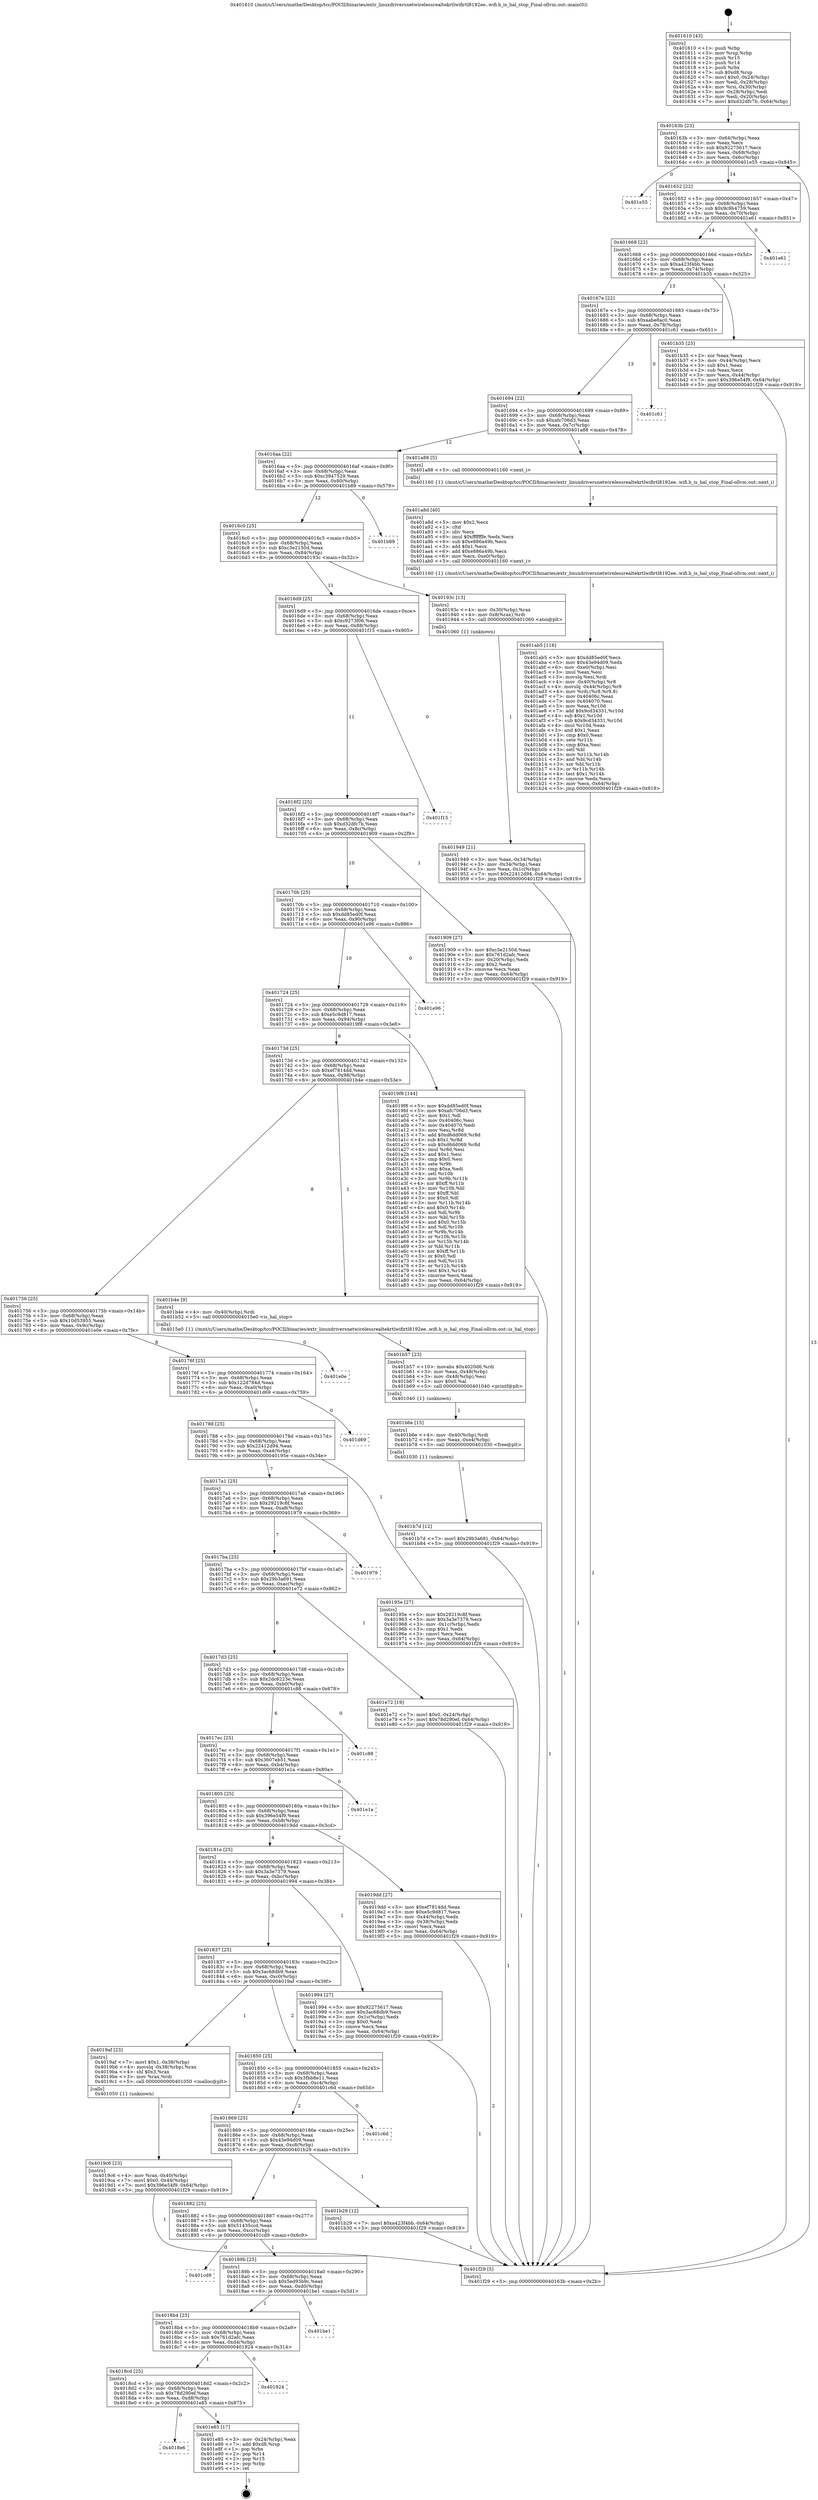 digraph "0x401610" {
  label = "0x401610 (/mnt/c/Users/mathe/Desktop/tcc/POCII/binaries/extr_linuxdriversnetwirelessrealtekrtlwifirtl8192ee..wifi.h_is_hal_stop_Final-ollvm.out::main(0))"
  labelloc = "t"
  node[shape=record]

  Entry [label="",width=0.3,height=0.3,shape=circle,fillcolor=black,style=filled]
  "0x40163b" [label="{
     0x40163b [23]\l
     | [instrs]\l
     &nbsp;&nbsp;0x40163b \<+3\>: mov -0x64(%rbp),%eax\l
     &nbsp;&nbsp;0x40163e \<+2\>: mov %eax,%ecx\l
     &nbsp;&nbsp;0x401640 \<+6\>: sub $0x92275617,%ecx\l
     &nbsp;&nbsp;0x401646 \<+3\>: mov %eax,-0x68(%rbp)\l
     &nbsp;&nbsp;0x401649 \<+3\>: mov %ecx,-0x6c(%rbp)\l
     &nbsp;&nbsp;0x40164c \<+6\>: je 0000000000401e55 \<main+0x845\>\l
  }"]
  "0x401e55" [label="{
     0x401e55\l
  }", style=dashed]
  "0x401652" [label="{
     0x401652 [22]\l
     | [instrs]\l
     &nbsp;&nbsp;0x401652 \<+5\>: jmp 0000000000401657 \<main+0x47\>\l
     &nbsp;&nbsp;0x401657 \<+3\>: mov -0x68(%rbp),%eax\l
     &nbsp;&nbsp;0x40165a \<+5\>: sub $0x9c9b4759,%eax\l
     &nbsp;&nbsp;0x40165f \<+3\>: mov %eax,-0x70(%rbp)\l
     &nbsp;&nbsp;0x401662 \<+6\>: je 0000000000401e61 \<main+0x851\>\l
  }"]
  Exit [label="",width=0.3,height=0.3,shape=circle,fillcolor=black,style=filled,peripheries=2]
  "0x401e61" [label="{
     0x401e61\l
  }", style=dashed]
  "0x401668" [label="{
     0x401668 [22]\l
     | [instrs]\l
     &nbsp;&nbsp;0x401668 \<+5\>: jmp 000000000040166d \<main+0x5d\>\l
     &nbsp;&nbsp;0x40166d \<+3\>: mov -0x68(%rbp),%eax\l
     &nbsp;&nbsp;0x401670 \<+5\>: sub $0xa423f4bb,%eax\l
     &nbsp;&nbsp;0x401675 \<+3\>: mov %eax,-0x74(%rbp)\l
     &nbsp;&nbsp;0x401678 \<+6\>: je 0000000000401b35 \<main+0x525\>\l
  }"]
  "0x4018e6" [label="{
     0x4018e6\l
  }", style=dashed]
  "0x401b35" [label="{
     0x401b35 [25]\l
     | [instrs]\l
     &nbsp;&nbsp;0x401b35 \<+2\>: xor %eax,%eax\l
     &nbsp;&nbsp;0x401b37 \<+3\>: mov -0x44(%rbp),%ecx\l
     &nbsp;&nbsp;0x401b3a \<+3\>: sub $0x1,%eax\l
     &nbsp;&nbsp;0x401b3d \<+2\>: sub %eax,%ecx\l
     &nbsp;&nbsp;0x401b3f \<+3\>: mov %ecx,-0x44(%rbp)\l
     &nbsp;&nbsp;0x401b42 \<+7\>: movl $0x396e54f9,-0x64(%rbp)\l
     &nbsp;&nbsp;0x401b49 \<+5\>: jmp 0000000000401f29 \<main+0x919\>\l
  }"]
  "0x40167e" [label="{
     0x40167e [22]\l
     | [instrs]\l
     &nbsp;&nbsp;0x40167e \<+5\>: jmp 0000000000401683 \<main+0x73\>\l
     &nbsp;&nbsp;0x401683 \<+3\>: mov -0x68(%rbp),%eax\l
     &nbsp;&nbsp;0x401686 \<+5\>: sub $0xaabe8ac0,%eax\l
     &nbsp;&nbsp;0x40168b \<+3\>: mov %eax,-0x78(%rbp)\l
     &nbsp;&nbsp;0x40168e \<+6\>: je 0000000000401c61 \<main+0x651\>\l
  }"]
  "0x401e85" [label="{
     0x401e85 [17]\l
     | [instrs]\l
     &nbsp;&nbsp;0x401e85 \<+3\>: mov -0x24(%rbp),%eax\l
     &nbsp;&nbsp;0x401e88 \<+7\>: add $0xd8,%rsp\l
     &nbsp;&nbsp;0x401e8f \<+1\>: pop %rbx\l
     &nbsp;&nbsp;0x401e90 \<+2\>: pop %r14\l
     &nbsp;&nbsp;0x401e92 \<+2\>: pop %r15\l
     &nbsp;&nbsp;0x401e94 \<+1\>: pop %rbp\l
     &nbsp;&nbsp;0x401e95 \<+1\>: ret\l
  }"]
  "0x401c61" [label="{
     0x401c61\l
  }", style=dashed]
  "0x401694" [label="{
     0x401694 [22]\l
     | [instrs]\l
     &nbsp;&nbsp;0x401694 \<+5\>: jmp 0000000000401699 \<main+0x89\>\l
     &nbsp;&nbsp;0x401699 \<+3\>: mov -0x68(%rbp),%eax\l
     &nbsp;&nbsp;0x40169c \<+5\>: sub $0xafc706d3,%eax\l
     &nbsp;&nbsp;0x4016a1 \<+3\>: mov %eax,-0x7c(%rbp)\l
     &nbsp;&nbsp;0x4016a4 \<+6\>: je 0000000000401a88 \<main+0x478\>\l
  }"]
  "0x4018cd" [label="{
     0x4018cd [25]\l
     | [instrs]\l
     &nbsp;&nbsp;0x4018cd \<+5\>: jmp 00000000004018d2 \<main+0x2c2\>\l
     &nbsp;&nbsp;0x4018d2 \<+3\>: mov -0x68(%rbp),%eax\l
     &nbsp;&nbsp;0x4018d5 \<+5\>: sub $0x78d290ef,%eax\l
     &nbsp;&nbsp;0x4018da \<+6\>: mov %eax,-0xd8(%rbp)\l
     &nbsp;&nbsp;0x4018e0 \<+6\>: je 0000000000401e85 \<main+0x875\>\l
  }"]
  "0x401a88" [label="{
     0x401a88 [5]\l
     | [instrs]\l
     &nbsp;&nbsp;0x401a88 \<+5\>: call 0000000000401160 \<next_i\>\l
     | [calls]\l
     &nbsp;&nbsp;0x401160 \{1\} (/mnt/c/Users/mathe/Desktop/tcc/POCII/binaries/extr_linuxdriversnetwirelessrealtekrtlwifirtl8192ee..wifi.h_is_hal_stop_Final-ollvm.out::next_i)\l
  }"]
  "0x4016aa" [label="{
     0x4016aa [22]\l
     | [instrs]\l
     &nbsp;&nbsp;0x4016aa \<+5\>: jmp 00000000004016af \<main+0x9f\>\l
     &nbsp;&nbsp;0x4016af \<+3\>: mov -0x68(%rbp),%eax\l
     &nbsp;&nbsp;0x4016b2 \<+5\>: sub $0xc3947529,%eax\l
     &nbsp;&nbsp;0x4016b7 \<+3\>: mov %eax,-0x80(%rbp)\l
     &nbsp;&nbsp;0x4016ba \<+6\>: je 0000000000401b89 \<main+0x579\>\l
  }"]
  "0x401924" [label="{
     0x401924\l
  }", style=dashed]
  "0x401b89" [label="{
     0x401b89\l
  }", style=dashed]
  "0x4016c0" [label="{
     0x4016c0 [25]\l
     | [instrs]\l
     &nbsp;&nbsp;0x4016c0 \<+5\>: jmp 00000000004016c5 \<main+0xb5\>\l
     &nbsp;&nbsp;0x4016c5 \<+3\>: mov -0x68(%rbp),%eax\l
     &nbsp;&nbsp;0x4016c8 \<+5\>: sub $0xc3e2150d,%eax\l
     &nbsp;&nbsp;0x4016cd \<+6\>: mov %eax,-0x84(%rbp)\l
     &nbsp;&nbsp;0x4016d3 \<+6\>: je 000000000040193c \<main+0x32c\>\l
  }"]
  "0x4018b4" [label="{
     0x4018b4 [25]\l
     | [instrs]\l
     &nbsp;&nbsp;0x4018b4 \<+5\>: jmp 00000000004018b9 \<main+0x2a9\>\l
     &nbsp;&nbsp;0x4018b9 \<+3\>: mov -0x68(%rbp),%eax\l
     &nbsp;&nbsp;0x4018bc \<+5\>: sub $0x761d2afc,%eax\l
     &nbsp;&nbsp;0x4018c1 \<+6\>: mov %eax,-0xd4(%rbp)\l
     &nbsp;&nbsp;0x4018c7 \<+6\>: je 0000000000401924 \<main+0x314\>\l
  }"]
  "0x40193c" [label="{
     0x40193c [13]\l
     | [instrs]\l
     &nbsp;&nbsp;0x40193c \<+4\>: mov -0x30(%rbp),%rax\l
     &nbsp;&nbsp;0x401940 \<+4\>: mov 0x8(%rax),%rdi\l
     &nbsp;&nbsp;0x401944 \<+5\>: call 0000000000401060 \<atoi@plt\>\l
     | [calls]\l
     &nbsp;&nbsp;0x401060 \{1\} (unknown)\l
  }"]
  "0x4016d9" [label="{
     0x4016d9 [25]\l
     | [instrs]\l
     &nbsp;&nbsp;0x4016d9 \<+5\>: jmp 00000000004016de \<main+0xce\>\l
     &nbsp;&nbsp;0x4016de \<+3\>: mov -0x68(%rbp),%eax\l
     &nbsp;&nbsp;0x4016e1 \<+5\>: sub $0xc9273f06,%eax\l
     &nbsp;&nbsp;0x4016e6 \<+6\>: mov %eax,-0x88(%rbp)\l
     &nbsp;&nbsp;0x4016ec \<+6\>: je 0000000000401f15 \<main+0x905\>\l
  }"]
  "0x401be1" [label="{
     0x401be1\l
  }", style=dashed]
  "0x401f15" [label="{
     0x401f15\l
  }", style=dashed]
  "0x4016f2" [label="{
     0x4016f2 [25]\l
     | [instrs]\l
     &nbsp;&nbsp;0x4016f2 \<+5\>: jmp 00000000004016f7 \<main+0xe7\>\l
     &nbsp;&nbsp;0x4016f7 \<+3\>: mov -0x68(%rbp),%eax\l
     &nbsp;&nbsp;0x4016fa \<+5\>: sub $0xd32dfc7b,%eax\l
     &nbsp;&nbsp;0x4016ff \<+6\>: mov %eax,-0x8c(%rbp)\l
     &nbsp;&nbsp;0x401705 \<+6\>: je 0000000000401909 \<main+0x2f9\>\l
  }"]
  "0x40189b" [label="{
     0x40189b [25]\l
     | [instrs]\l
     &nbsp;&nbsp;0x40189b \<+5\>: jmp 00000000004018a0 \<main+0x290\>\l
     &nbsp;&nbsp;0x4018a0 \<+3\>: mov -0x68(%rbp),%eax\l
     &nbsp;&nbsp;0x4018a3 \<+5\>: sub $0x5ed93b9c,%eax\l
     &nbsp;&nbsp;0x4018a8 \<+6\>: mov %eax,-0xd0(%rbp)\l
     &nbsp;&nbsp;0x4018ae \<+6\>: je 0000000000401be1 \<main+0x5d1\>\l
  }"]
  "0x401909" [label="{
     0x401909 [27]\l
     | [instrs]\l
     &nbsp;&nbsp;0x401909 \<+5\>: mov $0xc3e2150d,%eax\l
     &nbsp;&nbsp;0x40190e \<+5\>: mov $0x761d2afc,%ecx\l
     &nbsp;&nbsp;0x401913 \<+3\>: mov -0x20(%rbp),%edx\l
     &nbsp;&nbsp;0x401916 \<+3\>: cmp $0x2,%edx\l
     &nbsp;&nbsp;0x401919 \<+3\>: cmovne %ecx,%eax\l
     &nbsp;&nbsp;0x40191c \<+3\>: mov %eax,-0x64(%rbp)\l
     &nbsp;&nbsp;0x40191f \<+5\>: jmp 0000000000401f29 \<main+0x919\>\l
  }"]
  "0x40170b" [label="{
     0x40170b [25]\l
     | [instrs]\l
     &nbsp;&nbsp;0x40170b \<+5\>: jmp 0000000000401710 \<main+0x100\>\l
     &nbsp;&nbsp;0x401710 \<+3\>: mov -0x68(%rbp),%eax\l
     &nbsp;&nbsp;0x401713 \<+5\>: sub $0xdd85ed0f,%eax\l
     &nbsp;&nbsp;0x401718 \<+6\>: mov %eax,-0x90(%rbp)\l
     &nbsp;&nbsp;0x40171e \<+6\>: je 0000000000401e96 \<main+0x886\>\l
  }"]
  "0x401f29" [label="{
     0x401f29 [5]\l
     | [instrs]\l
     &nbsp;&nbsp;0x401f29 \<+5\>: jmp 000000000040163b \<main+0x2b\>\l
  }"]
  "0x401610" [label="{
     0x401610 [43]\l
     | [instrs]\l
     &nbsp;&nbsp;0x401610 \<+1\>: push %rbp\l
     &nbsp;&nbsp;0x401611 \<+3\>: mov %rsp,%rbp\l
     &nbsp;&nbsp;0x401614 \<+2\>: push %r15\l
     &nbsp;&nbsp;0x401616 \<+2\>: push %r14\l
     &nbsp;&nbsp;0x401618 \<+1\>: push %rbx\l
     &nbsp;&nbsp;0x401619 \<+7\>: sub $0xd8,%rsp\l
     &nbsp;&nbsp;0x401620 \<+7\>: movl $0x0,-0x24(%rbp)\l
     &nbsp;&nbsp;0x401627 \<+3\>: mov %edi,-0x28(%rbp)\l
     &nbsp;&nbsp;0x40162a \<+4\>: mov %rsi,-0x30(%rbp)\l
     &nbsp;&nbsp;0x40162e \<+3\>: mov -0x28(%rbp),%edi\l
     &nbsp;&nbsp;0x401631 \<+3\>: mov %edi,-0x20(%rbp)\l
     &nbsp;&nbsp;0x401634 \<+7\>: movl $0xd32dfc7b,-0x64(%rbp)\l
  }"]
  "0x401949" [label="{
     0x401949 [21]\l
     | [instrs]\l
     &nbsp;&nbsp;0x401949 \<+3\>: mov %eax,-0x34(%rbp)\l
     &nbsp;&nbsp;0x40194c \<+3\>: mov -0x34(%rbp),%eax\l
     &nbsp;&nbsp;0x40194f \<+3\>: mov %eax,-0x1c(%rbp)\l
     &nbsp;&nbsp;0x401952 \<+7\>: movl $0x22412d94,-0x64(%rbp)\l
     &nbsp;&nbsp;0x401959 \<+5\>: jmp 0000000000401f29 \<main+0x919\>\l
  }"]
  "0x401cd9" [label="{
     0x401cd9\l
  }", style=dashed]
  "0x401e96" [label="{
     0x401e96\l
  }", style=dashed]
  "0x401724" [label="{
     0x401724 [25]\l
     | [instrs]\l
     &nbsp;&nbsp;0x401724 \<+5\>: jmp 0000000000401729 \<main+0x119\>\l
     &nbsp;&nbsp;0x401729 \<+3\>: mov -0x68(%rbp),%eax\l
     &nbsp;&nbsp;0x40172c \<+5\>: sub $0xe5c9d817,%eax\l
     &nbsp;&nbsp;0x401731 \<+6\>: mov %eax,-0x94(%rbp)\l
     &nbsp;&nbsp;0x401737 \<+6\>: je 00000000004019f8 \<main+0x3e8\>\l
  }"]
  "0x401b7d" [label="{
     0x401b7d [12]\l
     | [instrs]\l
     &nbsp;&nbsp;0x401b7d \<+7\>: movl $0x29b3a691,-0x64(%rbp)\l
     &nbsp;&nbsp;0x401b84 \<+5\>: jmp 0000000000401f29 \<main+0x919\>\l
  }"]
  "0x4019f8" [label="{
     0x4019f8 [144]\l
     | [instrs]\l
     &nbsp;&nbsp;0x4019f8 \<+5\>: mov $0xdd85ed0f,%eax\l
     &nbsp;&nbsp;0x4019fd \<+5\>: mov $0xafc706d3,%ecx\l
     &nbsp;&nbsp;0x401a02 \<+2\>: mov $0x1,%dl\l
     &nbsp;&nbsp;0x401a04 \<+7\>: mov 0x40406c,%esi\l
     &nbsp;&nbsp;0x401a0b \<+7\>: mov 0x404070,%edi\l
     &nbsp;&nbsp;0x401a12 \<+3\>: mov %esi,%r8d\l
     &nbsp;&nbsp;0x401a15 \<+7\>: add $0xd6dd069,%r8d\l
     &nbsp;&nbsp;0x401a1c \<+4\>: sub $0x1,%r8d\l
     &nbsp;&nbsp;0x401a20 \<+7\>: sub $0xd6dd069,%r8d\l
     &nbsp;&nbsp;0x401a27 \<+4\>: imul %r8d,%esi\l
     &nbsp;&nbsp;0x401a2b \<+3\>: and $0x1,%esi\l
     &nbsp;&nbsp;0x401a2e \<+3\>: cmp $0x0,%esi\l
     &nbsp;&nbsp;0x401a31 \<+4\>: sete %r9b\l
     &nbsp;&nbsp;0x401a35 \<+3\>: cmp $0xa,%edi\l
     &nbsp;&nbsp;0x401a38 \<+4\>: setl %r10b\l
     &nbsp;&nbsp;0x401a3c \<+3\>: mov %r9b,%r11b\l
     &nbsp;&nbsp;0x401a3f \<+4\>: xor $0xff,%r11b\l
     &nbsp;&nbsp;0x401a43 \<+3\>: mov %r10b,%bl\l
     &nbsp;&nbsp;0x401a46 \<+3\>: xor $0xff,%bl\l
     &nbsp;&nbsp;0x401a49 \<+3\>: xor $0x0,%dl\l
     &nbsp;&nbsp;0x401a4c \<+3\>: mov %r11b,%r14b\l
     &nbsp;&nbsp;0x401a4f \<+4\>: and $0x0,%r14b\l
     &nbsp;&nbsp;0x401a53 \<+3\>: and %dl,%r9b\l
     &nbsp;&nbsp;0x401a56 \<+3\>: mov %bl,%r15b\l
     &nbsp;&nbsp;0x401a59 \<+4\>: and $0x0,%r15b\l
     &nbsp;&nbsp;0x401a5d \<+3\>: and %dl,%r10b\l
     &nbsp;&nbsp;0x401a60 \<+3\>: or %r9b,%r14b\l
     &nbsp;&nbsp;0x401a63 \<+3\>: or %r10b,%r15b\l
     &nbsp;&nbsp;0x401a66 \<+3\>: xor %r15b,%r14b\l
     &nbsp;&nbsp;0x401a69 \<+3\>: or %bl,%r11b\l
     &nbsp;&nbsp;0x401a6c \<+4\>: xor $0xff,%r11b\l
     &nbsp;&nbsp;0x401a70 \<+3\>: or $0x0,%dl\l
     &nbsp;&nbsp;0x401a73 \<+3\>: and %dl,%r11b\l
     &nbsp;&nbsp;0x401a76 \<+3\>: or %r11b,%r14b\l
     &nbsp;&nbsp;0x401a79 \<+4\>: test $0x1,%r14b\l
     &nbsp;&nbsp;0x401a7d \<+3\>: cmovne %ecx,%eax\l
     &nbsp;&nbsp;0x401a80 \<+3\>: mov %eax,-0x64(%rbp)\l
     &nbsp;&nbsp;0x401a83 \<+5\>: jmp 0000000000401f29 \<main+0x919\>\l
  }"]
  "0x40173d" [label="{
     0x40173d [25]\l
     | [instrs]\l
     &nbsp;&nbsp;0x40173d \<+5\>: jmp 0000000000401742 \<main+0x132\>\l
     &nbsp;&nbsp;0x401742 \<+3\>: mov -0x68(%rbp),%eax\l
     &nbsp;&nbsp;0x401745 \<+5\>: sub $0xef7814dd,%eax\l
     &nbsp;&nbsp;0x40174a \<+6\>: mov %eax,-0x98(%rbp)\l
     &nbsp;&nbsp;0x401750 \<+6\>: je 0000000000401b4e \<main+0x53e\>\l
  }"]
  "0x401b6e" [label="{
     0x401b6e [15]\l
     | [instrs]\l
     &nbsp;&nbsp;0x401b6e \<+4\>: mov -0x40(%rbp),%rdi\l
     &nbsp;&nbsp;0x401b72 \<+6\>: mov %eax,-0xe4(%rbp)\l
     &nbsp;&nbsp;0x401b78 \<+5\>: call 0000000000401030 \<free@plt\>\l
     | [calls]\l
     &nbsp;&nbsp;0x401030 \{1\} (unknown)\l
  }"]
  "0x401b4e" [label="{
     0x401b4e [9]\l
     | [instrs]\l
     &nbsp;&nbsp;0x401b4e \<+4\>: mov -0x40(%rbp),%rdi\l
     &nbsp;&nbsp;0x401b52 \<+5\>: call 00000000004015e0 \<is_hal_stop\>\l
     | [calls]\l
     &nbsp;&nbsp;0x4015e0 \{1\} (/mnt/c/Users/mathe/Desktop/tcc/POCII/binaries/extr_linuxdriversnetwirelessrealtekrtlwifirtl8192ee..wifi.h_is_hal_stop_Final-ollvm.out::is_hal_stop)\l
  }"]
  "0x401756" [label="{
     0x401756 [25]\l
     | [instrs]\l
     &nbsp;&nbsp;0x401756 \<+5\>: jmp 000000000040175b \<main+0x14b\>\l
     &nbsp;&nbsp;0x40175b \<+3\>: mov -0x68(%rbp),%eax\l
     &nbsp;&nbsp;0x40175e \<+5\>: sub $0x10d53955,%eax\l
     &nbsp;&nbsp;0x401763 \<+6\>: mov %eax,-0x9c(%rbp)\l
     &nbsp;&nbsp;0x401769 \<+6\>: je 0000000000401e0e \<main+0x7fe\>\l
  }"]
  "0x401b57" [label="{
     0x401b57 [23]\l
     | [instrs]\l
     &nbsp;&nbsp;0x401b57 \<+10\>: movabs $0x4020d6,%rdi\l
     &nbsp;&nbsp;0x401b61 \<+3\>: mov %eax,-0x48(%rbp)\l
     &nbsp;&nbsp;0x401b64 \<+3\>: mov -0x48(%rbp),%esi\l
     &nbsp;&nbsp;0x401b67 \<+2\>: mov $0x0,%al\l
     &nbsp;&nbsp;0x401b69 \<+5\>: call 0000000000401040 \<printf@plt\>\l
     | [calls]\l
     &nbsp;&nbsp;0x401040 \{1\} (unknown)\l
  }"]
  "0x401e0e" [label="{
     0x401e0e\l
  }", style=dashed]
  "0x40176f" [label="{
     0x40176f [25]\l
     | [instrs]\l
     &nbsp;&nbsp;0x40176f \<+5\>: jmp 0000000000401774 \<main+0x164\>\l
     &nbsp;&nbsp;0x401774 \<+3\>: mov -0x68(%rbp),%eax\l
     &nbsp;&nbsp;0x401777 \<+5\>: sub $0x122d784d,%eax\l
     &nbsp;&nbsp;0x40177c \<+6\>: mov %eax,-0xa0(%rbp)\l
     &nbsp;&nbsp;0x401782 \<+6\>: je 0000000000401d69 \<main+0x759\>\l
  }"]
  "0x401882" [label="{
     0x401882 [25]\l
     | [instrs]\l
     &nbsp;&nbsp;0x401882 \<+5\>: jmp 0000000000401887 \<main+0x277\>\l
     &nbsp;&nbsp;0x401887 \<+3\>: mov -0x68(%rbp),%eax\l
     &nbsp;&nbsp;0x40188a \<+5\>: sub $0x51435ccd,%eax\l
     &nbsp;&nbsp;0x40188f \<+6\>: mov %eax,-0xcc(%rbp)\l
     &nbsp;&nbsp;0x401895 \<+6\>: je 0000000000401cd9 \<main+0x6c9\>\l
  }"]
  "0x401d69" [label="{
     0x401d69\l
  }", style=dashed]
  "0x401788" [label="{
     0x401788 [25]\l
     | [instrs]\l
     &nbsp;&nbsp;0x401788 \<+5\>: jmp 000000000040178d \<main+0x17d\>\l
     &nbsp;&nbsp;0x40178d \<+3\>: mov -0x68(%rbp),%eax\l
     &nbsp;&nbsp;0x401790 \<+5\>: sub $0x22412d94,%eax\l
     &nbsp;&nbsp;0x401795 \<+6\>: mov %eax,-0xa4(%rbp)\l
     &nbsp;&nbsp;0x40179b \<+6\>: je 000000000040195e \<main+0x34e\>\l
  }"]
  "0x401b29" [label="{
     0x401b29 [12]\l
     | [instrs]\l
     &nbsp;&nbsp;0x401b29 \<+7\>: movl $0xa423f4bb,-0x64(%rbp)\l
     &nbsp;&nbsp;0x401b30 \<+5\>: jmp 0000000000401f29 \<main+0x919\>\l
  }"]
  "0x40195e" [label="{
     0x40195e [27]\l
     | [instrs]\l
     &nbsp;&nbsp;0x40195e \<+5\>: mov $0x29219c8f,%eax\l
     &nbsp;&nbsp;0x401963 \<+5\>: mov $0x3a3e7379,%ecx\l
     &nbsp;&nbsp;0x401968 \<+3\>: mov -0x1c(%rbp),%edx\l
     &nbsp;&nbsp;0x40196b \<+3\>: cmp $0x1,%edx\l
     &nbsp;&nbsp;0x40196e \<+3\>: cmovl %ecx,%eax\l
     &nbsp;&nbsp;0x401971 \<+3\>: mov %eax,-0x64(%rbp)\l
     &nbsp;&nbsp;0x401974 \<+5\>: jmp 0000000000401f29 \<main+0x919\>\l
  }"]
  "0x4017a1" [label="{
     0x4017a1 [25]\l
     | [instrs]\l
     &nbsp;&nbsp;0x4017a1 \<+5\>: jmp 00000000004017a6 \<main+0x196\>\l
     &nbsp;&nbsp;0x4017a6 \<+3\>: mov -0x68(%rbp),%eax\l
     &nbsp;&nbsp;0x4017a9 \<+5\>: sub $0x29219c8f,%eax\l
     &nbsp;&nbsp;0x4017ae \<+6\>: mov %eax,-0xa8(%rbp)\l
     &nbsp;&nbsp;0x4017b4 \<+6\>: je 0000000000401979 \<main+0x369\>\l
  }"]
  "0x401869" [label="{
     0x401869 [25]\l
     | [instrs]\l
     &nbsp;&nbsp;0x401869 \<+5\>: jmp 000000000040186e \<main+0x25e\>\l
     &nbsp;&nbsp;0x40186e \<+3\>: mov -0x68(%rbp),%eax\l
     &nbsp;&nbsp;0x401871 \<+5\>: sub $0x43e94d09,%eax\l
     &nbsp;&nbsp;0x401876 \<+6\>: mov %eax,-0xc8(%rbp)\l
     &nbsp;&nbsp;0x40187c \<+6\>: je 0000000000401b29 \<main+0x519\>\l
  }"]
  "0x401979" [label="{
     0x401979\l
  }", style=dashed]
  "0x4017ba" [label="{
     0x4017ba [25]\l
     | [instrs]\l
     &nbsp;&nbsp;0x4017ba \<+5\>: jmp 00000000004017bf \<main+0x1af\>\l
     &nbsp;&nbsp;0x4017bf \<+3\>: mov -0x68(%rbp),%eax\l
     &nbsp;&nbsp;0x4017c2 \<+5\>: sub $0x29b3a691,%eax\l
     &nbsp;&nbsp;0x4017c7 \<+6\>: mov %eax,-0xac(%rbp)\l
     &nbsp;&nbsp;0x4017cd \<+6\>: je 0000000000401e72 \<main+0x862\>\l
  }"]
  "0x401c6d" [label="{
     0x401c6d\l
  }", style=dashed]
  "0x401e72" [label="{
     0x401e72 [19]\l
     | [instrs]\l
     &nbsp;&nbsp;0x401e72 \<+7\>: movl $0x0,-0x24(%rbp)\l
     &nbsp;&nbsp;0x401e79 \<+7\>: movl $0x78d290ef,-0x64(%rbp)\l
     &nbsp;&nbsp;0x401e80 \<+5\>: jmp 0000000000401f29 \<main+0x919\>\l
  }"]
  "0x4017d3" [label="{
     0x4017d3 [25]\l
     | [instrs]\l
     &nbsp;&nbsp;0x4017d3 \<+5\>: jmp 00000000004017d8 \<main+0x1c8\>\l
     &nbsp;&nbsp;0x4017d8 \<+3\>: mov -0x68(%rbp),%eax\l
     &nbsp;&nbsp;0x4017db \<+5\>: sub $0x2dc6223e,%eax\l
     &nbsp;&nbsp;0x4017e0 \<+6\>: mov %eax,-0xb0(%rbp)\l
     &nbsp;&nbsp;0x4017e6 \<+6\>: je 0000000000401c88 \<main+0x678\>\l
  }"]
  "0x401ab5" [label="{
     0x401ab5 [116]\l
     | [instrs]\l
     &nbsp;&nbsp;0x401ab5 \<+5\>: mov $0xdd85ed0f,%ecx\l
     &nbsp;&nbsp;0x401aba \<+5\>: mov $0x43e94d09,%edx\l
     &nbsp;&nbsp;0x401abf \<+6\>: mov -0xe0(%rbp),%esi\l
     &nbsp;&nbsp;0x401ac5 \<+3\>: imul %eax,%esi\l
     &nbsp;&nbsp;0x401ac8 \<+3\>: movslq %esi,%rdi\l
     &nbsp;&nbsp;0x401acb \<+4\>: mov -0x40(%rbp),%r8\l
     &nbsp;&nbsp;0x401acf \<+4\>: movslq -0x44(%rbp),%r9\l
     &nbsp;&nbsp;0x401ad3 \<+4\>: mov %rdi,(%r8,%r9,8)\l
     &nbsp;&nbsp;0x401ad7 \<+7\>: mov 0x40406c,%eax\l
     &nbsp;&nbsp;0x401ade \<+7\>: mov 0x404070,%esi\l
     &nbsp;&nbsp;0x401ae5 \<+3\>: mov %eax,%r10d\l
     &nbsp;&nbsp;0x401ae8 \<+7\>: add $0x9cd34331,%r10d\l
     &nbsp;&nbsp;0x401aef \<+4\>: sub $0x1,%r10d\l
     &nbsp;&nbsp;0x401af3 \<+7\>: sub $0x9cd34331,%r10d\l
     &nbsp;&nbsp;0x401afa \<+4\>: imul %r10d,%eax\l
     &nbsp;&nbsp;0x401afe \<+3\>: and $0x1,%eax\l
     &nbsp;&nbsp;0x401b01 \<+3\>: cmp $0x0,%eax\l
     &nbsp;&nbsp;0x401b04 \<+4\>: sete %r11b\l
     &nbsp;&nbsp;0x401b08 \<+3\>: cmp $0xa,%esi\l
     &nbsp;&nbsp;0x401b0b \<+3\>: setl %bl\l
     &nbsp;&nbsp;0x401b0e \<+3\>: mov %r11b,%r14b\l
     &nbsp;&nbsp;0x401b11 \<+3\>: and %bl,%r14b\l
     &nbsp;&nbsp;0x401b14 \<+3\>: xor %bl,%r11b\l
     &nbsp;&nbsp;0x401b17 \<+3\>: or %r11b,%r14b\l
     &nbsp;&nbsp;0x401b1a \<+4\>: test $0x1,%r14b\l
     &nbsp;&nbsp;0x401b1e \<+3\>: cmovne %edx,%ecx\l
     &nbsp;&nbsp;0x401b21 \<+3\>: mov %ecx,-0x64(%rbp)\l
     &nbsp;&nbsp;0x401b24 \<+5\>: jmp 0000000000401f29 \<main+0x919\>\l
  }"]
  "0x401c88" [label="{
     0x401c88\l
  }", style=dashed]
  "0x4017ec" [label="{
     0x4017ec [25]\l
     | [instrs]\l
     &nbsp;&nbsp;0x4017ec \<+5\>: jmp 00000000004017f1 \<main+0x1e1\>\l
     &nbsp;&nbsp;0x4017f1 \<+3\>: mov -0x68(%rbp),%eax\l
     &nbsp;&nbsp;0x4017f4 \<+5\>: sub $0x3607eb51,%eax\l
     &nbsp;&nbsp;0x4017f9 \<+6\>: mov %eax,-0xb4(%rbp)\l
     &nbsp;&nbsp;0x4017ff \<+6\>: je 0000000000401e1a \<main+0x80a\>\l
  }"]
  "0x401a8d" [label="{
     0x401a8d [40]\l
     | [instrs]\l
     &nbsp;&nbsp;0x401a8d \<+5\>: mov $0x2,%ecx\l
     &nbsp;&nbsp;0x401a92 \<+1\>: cltd\l
     &nbsp;&nbsp;0x401a93 \<+2\>: idiv %ecx\l
     &nbsp;&nbsp;0x401a95 \<+6\>: imul $0xfffffffe,%edx,%ecx\l
     &nbsp;&nbsp;0x401a9b \<+6\>: sub $0xe886a49b,%ecx\l
     &nbsp;&nbsp;0x401aa1 \<+3\>: add $0x1,%ecx\l
     &nbsp;&nbsp;0x401aa4 \<+6\>: add $0xe886a49b,%ecx\l
     &nbsp;&nbsp;0x401aaa \<+6\>: mov %ecx,-0xe0(%rbp)\l
     &nbsp;&nbsp;0x401ab0 \<+5\>: call 0000000000401160 \<next_i\>\l
     | [calls]\l
     &nbsp;&nbsp;0x401160 \{1\} (/mnt/c/Users/mathe/Desktop/tcc/POCII/binaries/extr_linuxdriversnetwirelessrealtekrtlwifirtl8192ee..wifi.h_is_hal_stop_Final-ollvm.out::next_i)\l
  }"]
  "0x401e1a" [label="{
     0x401e1a\l
  }", style=dashed]
  "0x401805" [label="{
     0x401805 [25]\l
     | [instrs]\l
     &nbsp;&nbsp;0x401805 \<+5\>: jmp 000000000040180a \<main+0x1fa\>\l
     &nbsp;&nbsp;0x40180a \<+3\>: mov -0x68(%rbp),%eax\l
     &nbsp;&nbsp;0x40180d \<+5\>: sub $0x396e54f9,%eax\l
     &nbsp;&nbsp;0x401812 \<+6\>: mov %eax,-0xb8(%rbp)\l
     &nbsp;&nbsp;0x401818 \<+6\>: je 00000000004019dd \<main+0x3cd\>\l
  }"]
  "0x4019c6" [label="{
     0x4019c6 [23]\l
     | [instrs]\l
     &nbsp;&nbsp;0x4019c6 \<+4\>: mov %rax,-0x40(%rbp)\l
     &nbsp;&nbsp;0x4019ca \<+7\>: movl $0x0,-0x44(%rbp)\l
     &nbsp;&nbsp;0x4019d1 \<+7\>: movl $0x396e54f9,-0x64(%rbp)\l
     &nbsp;&nbsp;0x4019d8 \<+5\>: jmp 0000000000401f29 \<main+0x919\>\l
  }"]
  "0x4019dd" [label="{
     0x4019dd [27]\l
     | [instrs]\l
     &nbsp;&nbsp;0x4019dd \<+5\>: mov $0xef7814dd,%eax\l
     &nbsp;&nbsp;0x4019e2 \<+5\>: mov $0xe5c9d817,%ecx\l
     &nbsp;&nbsp;0x4019e7 \<+3\>: mov -0x44(%rbp),%edx\l
     &nbsp;&nbsp;0x4019ea \<+3\>: cmp -0x38(%rbp),%edx\l
     &nbsp;&nbsp;0x4019ed \<+3\>: cmovl %ecx,%eax\l
     &nbsp;&nbsp;0x4019f0 \<+3\>: mov %eax,-0x64(%rbp)\l
     &nbsp;&nbsp;0x4019f3 \<+5\>: jmp 0000000000401f29 \<main+0x919\>\l
  }"]
  "0x40181e" [label="{
     0x40181e [25]\l
     | [instrs]\l
     &nbsp;&nbsp;0x40181e \<+5\>: jmp 0000000000401823 \<main+0x213\>\l
     &nbsp;&nbsp;0x401823 \<+3\>: mov -0x68(%rbp),%eax\l
     &nbsp;&nbsp;0x401826 \<+5\>: sub $0x3a3e7379,%eax\l
     &nbsp;&nbsp;0x40182b \<+6\>: mov %eax,-0xbc(%rbp)\l
     &nbsp;&nbsp;0x401831 \<+6\>: je 0000000000401994 \<main+0x384\>\l
  }"]
  "0x401850" [label="{
     0x401850 [25]\l
     | [instrs]\l
     &nbsp;&nbsp;0x401850 \<+5\>: jmp 0000000000401855 \<main+0x245\>\l
     &nbsp;&nbsp;0x401855 \<+3\>: mov -0x68(%rbp),%eax\l
     &nbsp;&nbsp;0x401858 \<+5\>: sub $0x3fbb8e11,%eax\l
     &nbsp;&nbsp;0x40185d \<+6\>: mov %eax,-0xc4(%rbp)\l
     &nbsp;&nbsp;0x401863 \<+6\>: je 0000000000401c6d \<main+0x65d\>\l
  }"]
  "0x401994" [label="{
     0x401994 [27]\l
     | [instrs]\l
     &nbsp;&nbsp;0x401994 \<+5\>: mov $0x92275617,%eax\l
     &nbsp;&nbsp;0x401999 \<+5\>: mov $0x3ac68db9,%ecx\l
     &nbsp;&nbsp;0x40199e \<+3\>: mov -0x1c(%rbp),%edx\l
     &nbsp;&nbsp;0x4019a1 \<+3\>: cmp $0x0,%edx\l
     &nbsp;&nbsp;0x4019a4 \<+3\>: cmove %ecx,%eax\l
     &nbsp;&nbsp;0x4019a7 \<+3\>: mov %eax,-0x64(%rbp)\l
     &nbsp;&nbsp;0x4019aa \<+5\>: jmp 0000000000401f29 \<main+0x919\>\l
  }"]
  "0x401837" [label="{
     0x401837 [25]\l
     | [instrs]\l
     &nbsp;&nbsp;0x401837 \<+5\>: jmp 000000000040183c \<main+0x22c\>\l
     &nbsp;&nbsp;0x40183c \<+3\>: mov -0x68(%rbp),%eax\l
     &nbsp;&nbsp;0x40183f \<+5\>: sub $0x3ac68db9,%eax\l
     &nbsp;&nbsp;0x401844 \<+6\>: mov %eax,-0xc0(%rbp)\l
     &nbsp;&nbsp;0x40184a \<+6\>: je 00000000004019af \<main+0x39f\>\l
  }"]
  "0x4019af" [label="{
     0x4019af [23]\l
     | [instrs]\l
     &nbsp;&nbsp;0x4019af \<+7\>: movl $0x1,-0x38(%rbp)\l
     &nbsp;&nbsp;0x4019b6 \<+4\>: movslq -0x38(%rbp),%rax\l
     &nbsp;&nbsp;0x4019ba \<+4\>: shl $0x3,%rax\l
     &nbsp;&nbsp;0x4019be \<+3\>: mov %rax,%rdi\l
     &nbsp;&nbsp;0x4019c1 \<+5\>: call 0000000000401050 \<malloc@plt\>\l
     | [calls]\l
     &nbsp;&nbsp;0x401050 \{1\} (unknown)\l
  }"]
  Entry -> "0x401610" [label=" 1"]
  "0x40163b" -> "0x401e55" [label=" 0"]
  "0x40163b" -> "0x401652" [label=" 14"]
  "0x401e85" -> Exit [label=" 1"]
  "0x401652" -> "0x401e61" [label=" 0"]
  "0x401652" -> "0x401668" [label=" 14"]
  "0x4018cd" -> "0x4018e6" [label=" 0"]
  "0x401668" -> "0x401b35" [label=" 1"]
  "0x401668" -> "0x40167e" [label=" 13"]
  "0x4018cd" -> "0x401e85" [label=" 1"]
  "0x40167e" -> "0x401c61" [label=" 0"]
  "0x40167e" -> "0x401694" [label=" 13"]
  "0x4018b4" -> "0x4018cd" [label=" 1"]
  "0x401694" -> "0x401a88" [label=" 1"]
  "0x401694" -> "0x4016aa" [label=" 12"]
  "0x4018b4" -> "0x401924" [label=" 0"]
  "0x4016aa" -> "0x401b89" [label=" 0"]
  "0x4016aa" -> "0x4016c0" [label=" 12"]
  "0x40189b" -> "0x4018b4" [label=" 1"]
  "0x4016c0" -> "0x40193c" [label=" 1"]
  "0x4016c0" -> "0x4016d9" [label=" 11"]
  "0x40189b" -> "0x401be1" [label=" 0"]
  "0x4016d9" -> "0x401f15" [label=" 0"]
  "0x4016d9" -> "0x4016f2" [label=" 11"]
  "0x401882" -> "0x40189b" [label=" 1"]
  "0x4016f2" -> "0x401909" [label=" 1"]
  "0x4016f2" -> "0x40170b" [label=" 10"]
  "0x401909" -> "0x401f29" [label=" 1"]
  "0x401610" -> "0x40163b" [label=" 1"]
  "0x401f29" -> "0x40163b" [label=" 13"]
  "0x40193c" -> "0x401949" [label=" 1"]
  "0x401949" -> "0x401f29" [label=" 1"]
  "0x401882" -> "0x401cd9" [label=" 0"]
  "0x40170b" -> "0x401e96" [label=" 0"]
  "0x40170b" -> "0x401724" [label=" 10"]
  "0x401e72" -> "0x401f29" [label=" 1"]
  "0x401724" -> "0x4019f8" [label=" 1"]
  "0x401724" -> "0x40173d" [label=" 9"]
  "0x401b7d" -> "0x401f29" [label=" 1"]
  "0x40173d" -> "0x401b4e" [label=" 1"]
  "0x40173d" -> "0x401756" [label=" 8"]
  "0x401b6e" -> "0x401b7d" [label=" 1"]
  "0x401756" -> "0x401e0e" [label=" 0"]
  "0x401756" -> "0x40176f" [label=" 8"]
  "0x401b57" -> "0x401b6e" [label=" 1"]
  "0x40176f" -> "0x401d69" [label=" 0"]
  "0x40176f" -> "0x401788" [label=" 8"]
  "0x401b4e" -> "0x401b57" [label=" 1"]
  "0x401788" -> "0x40195e" [label=" 1"]
  "0x401788" -> "0x4017a1" [label=" 7"]
  "0x40195e" -> "0x401f29" [label=" 1"]
  "0x401b35" -> "0x401f29" [label=" 1"]
  "0x4017a1" -> "0x401979" [label=" 0"]
  "0x4017a1" -> "0x4017ba" [label=" 7"]
  "0x401869" -> "0x401882" [label=" 1"]
  "0x4017ba" -> "0x401e72" [label=" 1"]
  "0x4017ba" -> "0x4017d3" [label=" 6"]
  "0x401869" -> "0x401b29" [label=" 1"]
  "0x4017d3" -> "0x401c88" [label=" 0"]
  "0x4017d3" -> "0x4017ec" [label=" 6"]
  "0x401850" -> "0x401869" [label=" 2"]
  "0x4017ec" -> "0x401e1a" [label=" 0"]
  "0x4017ec" -> "0x401805" [label=" 6"]
  "0x401850" -> "0x401c6d" [label=" 0"]
  "0x401805" -> "0x4019dd" [label=" 2"]
  "0x401805" -> "0x40181e" [label=" 4"]
  "0x401b29" -> "0x401f29" [label=" 1"]
  "0x40181e" -> "0x401994" [label=" 1"]
  "0x40181e" -> "0x401837" [label=" 3"]
  "0x401994" -> "0x401f29" [label=" 1"]
  "0x401ab5" -> "0x401f29" [label=" 1"]
  "0x401837" -> "0x4019af" [label=" 1"]
  "0x401837" -> "0x401850" [label=" 2"]
  "0x4019af" -> "0x4019c6" [label=" 1"]
  "0x4019c6" -> "0x401f29" [label=" 1"]
  "0x4019dd" -> "0x401f29" [label=" 2"]
  "0x4019f8" -> "0x401f29" [label=" 1"]
  "0x401a88" -> "0x401a8d" [label=" 1"]
  "0x401a8d" -> "0x401ab5" [label=" 1"]
}
